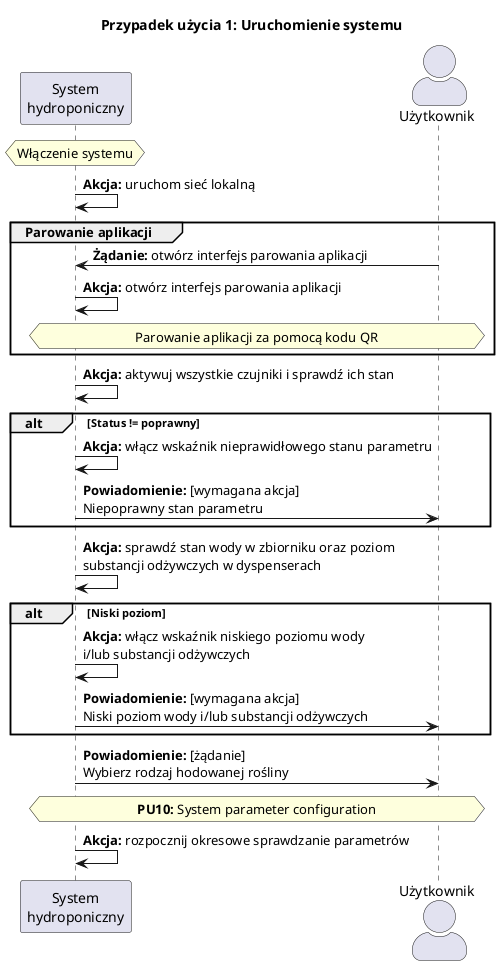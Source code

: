 @startuml us1

title Przypadek użycia 1: Uruchomienie systemu

skinparam actorStyle awesome

participant "System\nhydroponiczny" as System
actor Użytkownik as User

hnote over System: Włączenie systemu

System -> System: **Akcja:** uruchom sieć lokalną
group Parowanie aplikacji
    User -> System: **Żądanie:** otwórz interfejs parowania aplikacji
    System -> System: **Akcja:** otwórz interfejs parowania aplikacji

    hnote across: Parowanie aplikacji za pomocą kodu QR
end

System -> System: **Akcja:** aktywuj wszystkie czujniki i sprawdź ich stan

alt Status != poprawny
    System -> System: **Akcja:** włącz wskaźnik nieprawidłowego stanu parametru
    System -> User: **Powiadomienie:** [wymagana akcja]\nNiepoprawny stan parametru
end

System -> System: **Akcja:** sprawdź stan wody w zbiorniku oraz poziom\nsubstancji odżywczych w dyspenserach
alt Niski poziom
    System -> System: **Akcja:** włącz wskaźnik niskiego poziomu wody\ni/lub substancji odżywczych
    System -> User: **Powiadomienie:** [wymagana akcja]\nNiski poziom wody i/lub substancji odżywczych
end

System -> User: **Powiadomienie:** [żądanie]\nWybierz rodzaj hodowanej rośliny
hnote across: **PU10:** System parameter configuration
System -> System: **Akcja:** rozpocznij okresowe sprawdzanie parametrów

@enduml
